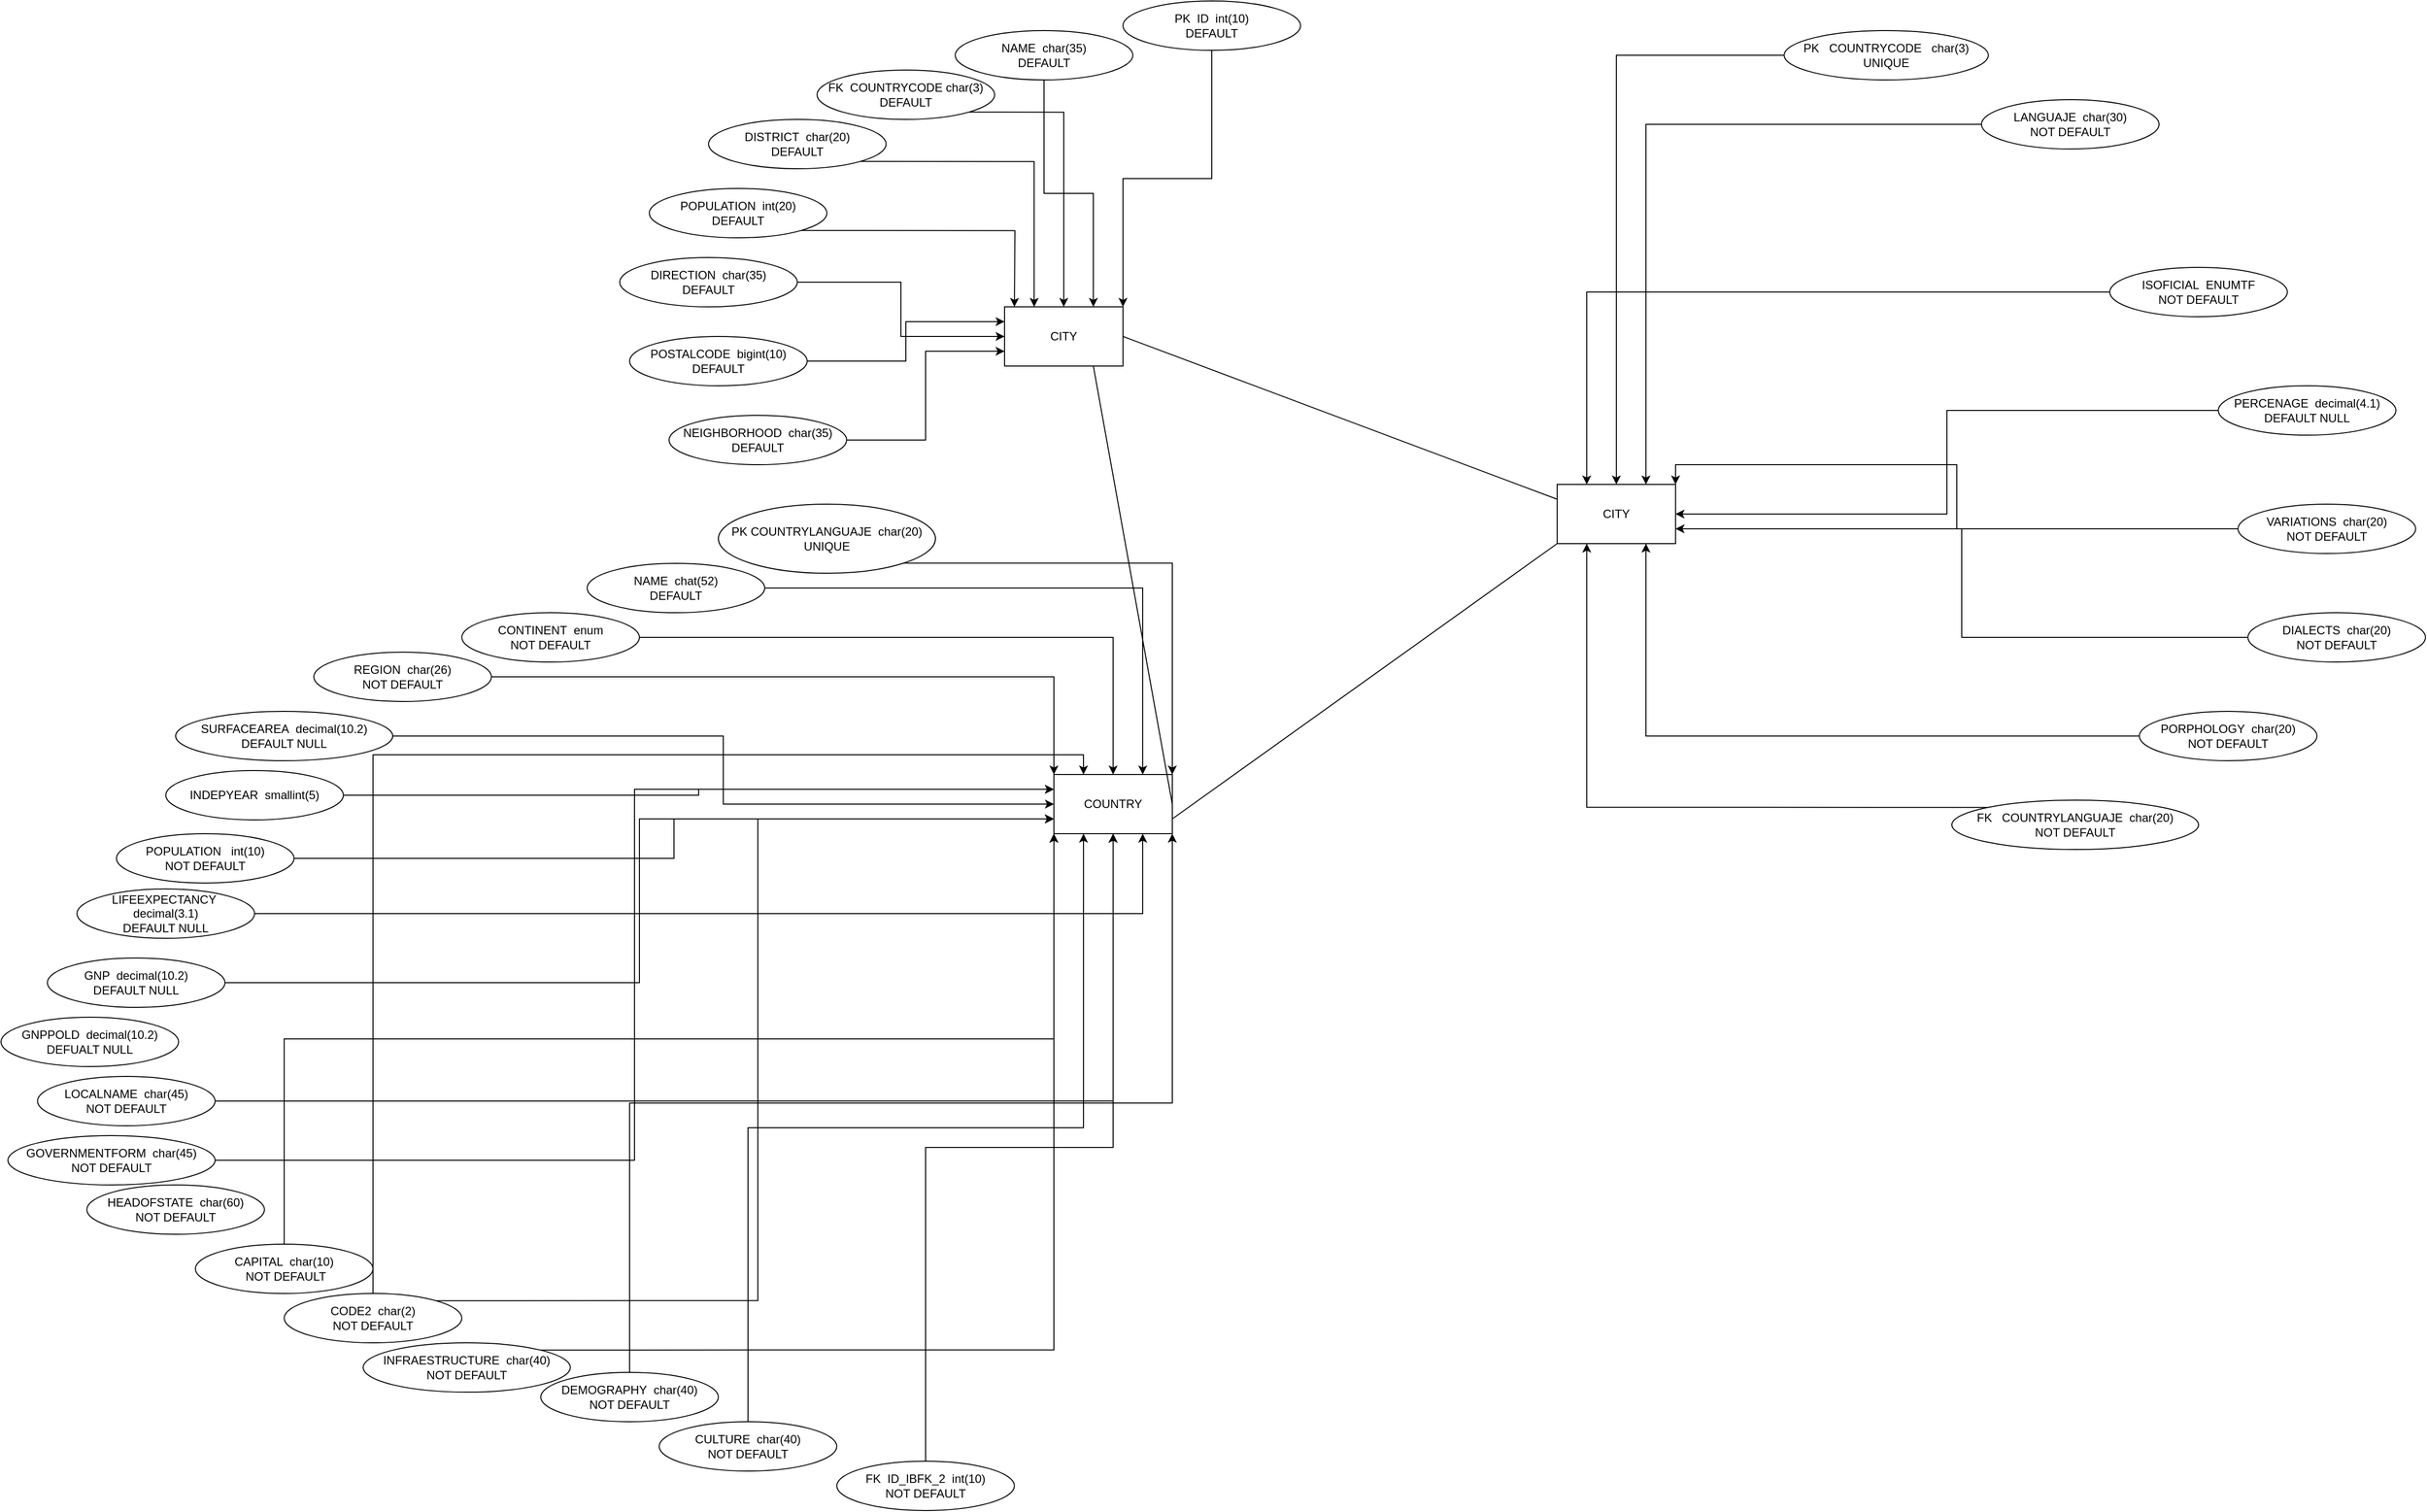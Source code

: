<mxfile version="22.1.4" type="github">
  <diagram id="C5RBs43oDa-KdzZeNtuy" name="Page-1">
    <mxGraphModel dx="4831" dy="2789" grid="1" gridSize="10" guides="1" tooltips="1" connect="1" arrows="1" fold="1" page="1" pageScale="1" pageWidth="827" pageHeight="1169" math="0" shadow="0">
      <root>
        <mxCell id="WIyWlLk6GJQsqaUBKTNV-0" />
        <mxCell id="WIyWlLk6GJQsqaUBKTNV-1" parent="WIyWlLk6GJQsqaUBKTNV-0" />
        <mxCell id="GrG6Vne9SYb2Ip2GokzP-0" value="CITY" style="rounded=0;whiteSpace=wrap;html=1;" vertex="1" parent="WIyWlLk6GJQsqaUBKTNV-1">
          <mxGeometry x="10" y="50" width="120" height="60" as="geometry" />
        </mxCell>
        <mxCell id="GrG6Vne9SYb2Ip2GokzP-21" style="edgeStyle=orthogonalEdgeStyle;rounded=0;orthogonalLoop=1;jettySize=auto;html=1;exitX=1;exitY=0.5;exitDx=0;exitDy=0;entryX=0;entryY=0.75;entryDx=0;entryDy=0;" edge="1" parent="WIyWlLk6GJQsqaUBKTNV-1" source="GrG6Vne9SYb2Ip2GokzP-1" target="GrG6Vne9SYb2Ip2GokzP-0">
          <mxGeometry relative="1" as="geometry" />
        </mxCell>
        <mxCell id="GrG6Vne9SYb2Ip2GokzP-1" value="NEIGHBORHOOD&amp;nbsp; char(35)&lt;br&gt;DEFAULT" style="ellipse;whiteSpace=wrap;html=1;" vertex="1" parent="WIyWlLk6GJQsqaUBKTNV-1">
          <mxGeometry x="-330" y="160" width="180" height="50" as="geometry" />
        </mxCell>
        <mxCell id="GrG6Vne9SYb2Ip2GokzP-20" style="edgeStyle=orthogonalEdgeStyle;rounded=0;orthogonalLoop=1;jettySize=auto;html=1;exitX=1;exitY=0.5;exitDx=0;exitDy=0;entryX=0;entryY=0.25;entryDx=0;entryDy=0;" edge="1" parent="WIyWlLk6GJQsqaUBKTNV-1" source="GrG6Vne9SYb2Ip2GokzP-2" target="GrG6Vne9SYb2Ip2GokzP-0">
          <mxGeometry relative="1" as="geometry" />
        </mxCell>
        <mxCell id="GrG6Vne9SYb2Ip2GokzP-2" value="POSTALCODE&amp;nbsp; bigint(10)&lt;br&gt;DEFAULT" style="ellipse;whiteSpace=wrap;html=1;" vertex="1" parent="WIyWlLk6GJQsqaUBKTNV-1">
          <mxGeometry x="-370" y="80" width="180" height="50" as="geometry" />
        </mxCell>
        <mxCell id="GrG6Vne9SYb2Ip2GokzP-19" style="edgeStyle=orthogonalEdgeStyle;rounded=0;orthogonalLoop=1;jettySize=auto;html=1;exitX=1;exitY=0.5;exitDx=0;exitDy=0;entryX=0;entryY=0.5;entryDx=0;entryDy=0;" edge="1" parent="WIyWlLk6GJQsqaUBKTNV-1" source="GrG6Vne9SYb2Ip2GokzP-3" target="GrG6Vne9SYb2Ip2GokzP-0">
          <mxGeometry relative="1" as="geometry" />
        </mxCell>
        <mxCell id="GrG6Vne9SYb2Ip2GokzP-3" value="DIRECTION&amp;nbsp; char(35)&lt;br&gt;DEFAULT" style="ellipse;whiteSpace=wrap;html=1;" vertex="1" parent="WIyWlLk6GJQsqaUBKTNV-1">
          <mxGeometry x="-380" width="180" height="50" as="geometry" />
        </mxCell>
        <mxCell id="GrG6Vne9SYb2Ip2GokzP-18" style="edgeStyle=orthogonalEdgeStyle;rounded=0;orthogonalLoop=1;jettySize=auto;html=1;exitX=1;exitY=1;exitDx=0;exitDy=0;" edge="1" parent="WIyWlLk6GJQsqaUBKTNV-1" source="GrG6Vne9SYb2Ip2GokzP-4">
          <mxGeometry relative="1" as="geometry">
            <mxPoint x="20" y="50" as="targetPoint" />
          </mxGeometry>
        </mxCell>
        <mxCell id="GrG6Vne9SYb2Ip2GokzP-4" value="POPULATION&amp;nbsp; int(20)&lt;br&gt;DEFAULT" style="ellipse;whiteSpace=wrap;html=1;" vertex="1" parent="WIyWlLk6GJQsqaUBKTNV-1">
          <mxGeometry x="-350" y="-70" width="180" height="50" as="geometry" />
        </mxCell>
        <mxCell id="GrG6Vne9SYb2Ip2GokzP-17" style="edgeStyle=orthogonalEdgeStyle;rounded=0;orthogonalLoop=1;jettySize=auto;html=1;exitX=1;exitY=1;exitDx=0;exitDy=0;entryX=0.25;entryY=0;entryDx=0;entryDy=0;" edge="1" parent="WIyWlLk6GJQsqaUBKTNV-1" source="GrG6Vne9SYb2Ip2GokzP-5" target="GrG6Vne9SYb2Ip2GokzP-0">
          <mxGeometry relative="1" as="geometry" />
        </mxCell>
        <mxCell id="GrG6Vne9SYb2Ip2GokzP-5" value="DISTRICT&amp;nbsp; char(20)&lt;br&gt;DEFAULT" style="ellipse;whiteSpace=wrap;html=1;" vertex="1" parent="WIyWlLk6GJQsqaUBKTNV-1">
          <mxGeometry x="-290" y="-140" width="180" height="50" as="geometry" />
        </mxCell>
        <mxCell id="GrG6Vne9SYb2Ip2GokzP-15" style="edgeStyle=orthogonalEdgeStyle;rounded=0;orthogonalLoop=1;jettySize=auto;html=1;exitX=1;exitY=1;exitDx=0;exitDy=0;entryX=0.5;entryY=0;entryDx=0;entryDy=0;" edge="1" parent="WIyWlLk6GJQsqaUBKTNV-1" source="GrG6Vne9SYb2Ip2GokzP-6" target="GrG6Vne9SYb2Ip2GokzP-0">
          <mxGeometry relative="1" as="geometry" />
        </mxCell>
        <mxCell id="GrG6Vne9SYb2Ip2GokzP-6" value="FK&amp;nbsp; COUNTRYCODE char(3)&lt;br&gt;DEFAULT" style="ellipse;whiteSpace=wrap;html=1;" vertex="1" parent="WIyWlLk6GJQsqaUBKTNV-1">
          <mxGeometry x="-180" y="-190" width="180" height="50" as="geometry" />
        </mxCell>
        <mxCell id="GrG6Vne9SYb2Ip2GokzP-14" style="edgeStyle=orthogonalEdgeStyle;rounded=0;orthogonalLoop=1;jettySize=auto;html=1;exitX=0.5;exitY=1;exitDx=0;exitDy=0;entryX=0.75;entryY=0;entryDx=0;entryDy=0;" edge="1" parent="WIyWlLk6GJQsqaUBKTNV-1" source="GrG6Vne9SYb2Ip2GokzP-7" target="GrG6Vne9SYb2Ip2GokzP-0">
          <mxGeometry relative="1" as="geometry" />
        </mxCell>
        <mxCell id="GrG6Vne9SYb2Ip2GokzP-7" value="NAME&amp;nbsp; char(35)&lt;br&gt;DEFAULT" style="ellipse;whiteSpace=wrap;html=1;" vertex="1" parent="WIyWlLk6GJQsqaUBKTNV-1">
          <mxGeometry x="-40" y="-230" width="180" height="50" as="geometry" />
        </mxCell>
        <mxCell id="GrG6Vne9SYb2Ip2GokzP-13" style="edgeStyle=orthogonalEdgeStyle;rounded=0;orthogonalLoop=1;jettySize=auto;html=1;exitX=0.5;exitY=1;exitDx=0;exitDy=0;entryX=1;entryY=0;entryDx=0;entryDy=0;" edge="1" parent="WIyWlLk6GJQsqaUBKTNV-1" source="GrG6Vne9SYb2Ip2GokzP-8" target="GrG6Vne9SYb2Ip2GokzP-0">
          <mxGeometry relative="1" as="geometry" />
        </mxCell>
        <mxCell id="GrG6Vne9SYb2Ip2GokzP-8" value="PK&amp;nbsp; ID&amp;nbsp; int(10)&lt;br&gt;DEFAULT" style="ellipse;whiteSpace=wrap;html=1;" vertex="1" parent="WIyWlLk6GJQsqaUBKTNV-1">
          <mxGeometry x="130" y="-260" width="180" height="50" as="geometry" />
        </mxCell>
        <mxCell id="GrG6Vne9SYb2Ip2GokzP-53" style="edgeStyle=orthogonalEdgeStyle;rounded=0;orthogonalLoop=1;jettySize=auto;html=1;exitX=1;exitY=0.5;exitDx=0;exitDy=0;entryX=0;entryY=0.5;entryDx=0;entryDy=0;" edge="1" parent="WIyWlLk6GJQsqaUBKTNV-1" source="GrG6Vne9SYb2Ip2GokzP-9" target="GrG6Vne9SYb2Ip2GokzP-22">
          <mxGeometry relative="1" as="geometry" />
        </mxCell>
        <mxCell id="GrG6Vne9SYb2Ip2GokzP-9" value="SURFACEAREA&amp;nbsp; decimal(10.2)&lt;br&gt;DEFAULT NULL" style="ellipse;whiteSpace=wrap;html=1;" vertex="1" parent="WIyWlLk6GJQsqaUBKTNV-1">
          <mxGeometry x="-830" y="460" width="220" height="50" as="geometry" />
        </mxCell>
        <mxCell id="GrG6Vne9SYb2Ip2GokzP-22" value="COUNTRY" style="rounded=0;whiteSpace=wrap;html=1;" vertex="1" parent="WIyWlLk6GJQsqaUBKTNV-1">
          <mxGeometry x="60" y="524" width="120" height="60" as="geometry" />
        </mxCell>
        <mxCell id="GrG6Vne9SYb2Ip2GokzP-52" style="edgeStyle=orthogonalEdgeStyle;rounded=0;orthogonalLoop=1;jettySize=auto;html=1;exitX=1;exitY=0.5;exitDx=0;exitDy=0;entryX=0;entryY=0;entryDx=0;entryDy=0;" edge="1" parent="WIyWlLk6GJQsqaUBKTNV-1" source="GrG6Vne9SYb2Ip2GokzP-24" target="GrG6Vne9SYb2Ip2GokzP-22">
          <mxGeometry relative="1" as="geometry" />
        </mxCell>
        <mxCell id="GrG6Vne9SYb2Ip2GokzP-24" value="REGION&amp;nbsp; char(26)&lt;br&gt;NOT DEFAULT" style="ellipse;whiteSpace=wrap;html=1;" vertex="1" parent="WIyWlLk6GJQsqaUBKTNV-1">
          <mxGeometry x="-690" y="400" width="180" height="50" as="geometry" />
        </mxCell>
        <mxCell id="GrG6Vne9SYb2Ip2GokzP-51" style="edgeStyle=orthogonalEdgeStyle;rounded=0;orthogonalLoop=1;jettySize=auto;html=1;exitX=1;exitY=0.5;exitDx=0;exitDy=0;entryX=0.5;entryY=0;entryDx=0;entryDy=0;" edge="1" parent="WIyWlLk6GJQsqaUBKTNV-1" source="GrG6Vne9SYb2Ip2GokzP-26" target="GrG6Vne9SYb2Ip2GokzP-22">
          <mxGeometry relative="1" as="geometry" />
        </mxCell>
        <mxCell id="GrG6Vne9SYb2Ip2GokzP-26" value="CONTINENT&amp;nbsp; enum&lt;br&gt;NOT DEFAULT" style="ellipse;whiteSpace=wrap;html=1;" vertex="1" parent="WIyWlLk6GJQsqaUBKTNV-1">
          <mxGeometry x="-540" y="360" width="180" height="50" as="geometry" />
        </mxCell>
        <mxCell id="GrG6Vne9SYb2Ip2GokzP-50" style="edgeStyle=orthogonalEdgeStyle;rounded=0;orthogonalLoop=1;jettySize=auto;html=1;exitX=1;exitY=0.5;exitDx=0;exitDy=0;entryX=0.75;entryY=0;entryDx=0;entryDy=0;" edge="1" parent="WIyWlLk6GJQsqaUBKTNV-1" source="GrG6Vne9SYb2Ip2GokzP-27" target="GrG6Vne9SYb2Ip2GokzP-22">
          <mxGeometry relative="1" as="geometry" />
        </mxCell>
        <mxCell id="GrG6Vne9SYb2Ip2GokzP-27" value="NAME&amp;nbsp; chat(52)&lt;br&gt;DEFAULT" style="ellipse;whiteSpace=wrap;html=1;" vertex="1" parent="WIyWlLk6GJQsqaUBKTNV-1">
          <mxGeometry x="-413" y="310" width="180" height="50" as="geometry" />
        </mxCell>
        <mxCell id="GrG6Vne9SYb2Ip2GokzP-49" style="edgeStyle=orthogonalEdgeStyle;rounded=0;orthogonalLoop=1;jettySize=auto;html=1;exitX=1;exitY=1;exitDx=0;exitDy=0;entryX=1;entryY=0;entryDx=0;entryDy=0;" edge="1" parent="WIyWlLk6GJQsqaUBKTNV-1" source="GrG6Vne9SYb2Ip2GokzP-28" target="GrG6Vne9SYb2Ip2GokzP-22">
          <mxGeometry relative="1" as="geometry" />
        </mxCell>
        <mxCell id="GrG6Vne9SYb2Ip2GokzP-28" value="PK COUNTRYLANGUAJE&amp;nbsp; char(20)&lt;br&gt;UNIQUE" style="ellipse;whiteSpace=wrap;html=1;" vertex="1" parent="WIyWlLk6GJQsqaUBKTNV-1">
          <mxGeometry x="-280" y="250" width="220" height="70" as="geometry" />
        </mxCell>
        <mxCell id="GrG6Vne9SYb2Ip2GokzP-54" style="edgeStyle=orthogonalEdgeStyle;rounded=0;orthogonalLoop=1;jettySize=auto;html=1;exitX=1;exitY=0.5;exitDx=0;exitDy=0;entryX=0;entryY=0.25;entryDx=0;entryDy=0;" edge="1" parent="WIyWlLk6GJQsqaUBKTNV-1" source="GrG6Vne9SYb2Ip2GokzP-29" target="GrG6Vne9SYb2Ip2GokzP-22">
          <mxGeometry relative="1" as="geometry" />
        </mxCell>
        <mxCell id="GrG6Vne9SYb2Ip2GokzP-29" value="INDEPYEAR&amp;nbsp; smallint(5)" style="ellipse;whiteSpace=wrap;html=1;" vertex="1" parent="WIyWlLk6GJQsqaUBKTNV-1">
          <mxGeometry x="-840" y="520" width="180" height="50" as="geometry" />
        </mxCell>
        <mxCell id="GrG6Vne9SYb2Ip2GokzP-55" style="edgeStyle=orthogonalEdgeStyle;rounded=0;orthogonalLoop=1;jettySize=auto;html=1;exitX=1;exitY=0.5;exitDx=0;exitDy=0;entryX=0;entryY=0.75;entryDx=0;entryDy=0;" edge="1" parent="WIyWlLk6GJQsqaUBKTNV-1" source="GrG6Vne9SYb2Ip2GokzP-30" target="GrG6Vne9SYb2Ip2GokzP-22">
          <mxGeometry relative="1" as="geometry" />
        </mxCell>
        <mxCell id="GrG6Vne9SYb2Ip2GokzP-30" value="POPULATION&amp;nbsp; &amp;nbsp;int(10)&lt;br&gt;NOT DEFAULT" style="ellipse;whiteSpace=wrap;html=1;" vertex="1" parent="WIyWlLk6GJQsqaUBKTNV-1">
          <mxGeometry x="-890" y="584" width="180" height="50" as="geometry" />
        </mxCell>
        <mxCell id="GrG6Vne9SYb2Ip2GokzP-56" style="edgeStyle=orthogonalEdgeStyle;rounded=0;orthogonalLoop=1;jettySize=auto;html=1;exitX=1;exitY=0.5;exitDx=0;exitDy=0;entryX=0.75;entryY=1;entryDx=0;entryDy=0;" edge="1" parent="WIyWlLk6GJQsqaUBKTNV-1" source="GrG6Vne9SYb2Ip2GokzP-31" target="GrG6Vne9SYb2Ip2GokzP-22">
          <mxGeometry relative="1" as="geometry" />
        </mxCell>
        <mxCell id="GrG6Vne9SYb2Ip2GokzP-31" value="LIFEEXPECTANCY&amp;nbsp; decimal(3.1)&lt;br&gt;DEFAULT NULL" style="ellipse;whiteSpace=wrap;html=1;" vertex="1" parent="WIyWlLk6GJQsqaUBKTNV-1">
          <mxGeometry x="-930" y="640" width="180" height="50" as="geometry" />
        </mxCell>
        <mxCell id="GrG6Vne9SYb2Ip2GokzP-62" style="edgeStyle=orthogonalEdgeStyle;rounded=0;orthogonalLoop=1;jettySize=auto;html=1;exitX=1;exitY=0.5;exitDx=0;exitDy=0;entryX=0;entryY=0.75;entryDx=0;entryDy=0;" edge="1" parent="WIyWlLk6GJQsqaUBKTNV-1" source="GrG6Vne9SYb2Ip2GokzP-32" target="GrG6Vne9SYb2Ip2GokzP-22">
          <mxGeometry relative="1" as="geometry" />
        </mxCell>
        <mxCell id="GrG6Vne9SYb2Ip2GokzP-32" value="GNP&amp;nbsp; decimal(10.2)&lt;br&gt;DEFAULT NULL" style="ellipse;whiteSpace=wrap;html=1;" vertex="1" parent="WIyWlLk6GJQsqaUBKTNV-1">
          <mxGeometry x="-960" y="710" width="180" height="50" as="geometry" />
        </mxCell>
        <mxCell id="GrG6Vne9SYb2Ip2GokzP-33" value="GNPPOLD&amp;nbsp; decimal(10.2)&lt;br&gt;DEFUALT NULL" style="ellipse;whiteSpace=wrap;html=1;" vertex="1" parent="WIyWlLk6GJQsqaUBKTNV-1">
          <mxGeometry x="-1007" y="770" width="180" height="50" as="geometry" />
        </mxCell>
        <mxCell id="GrG6Vne9SYb2Ip2GokzP-63" style="edgeStyle=orthogonalEdgeStyle;rounded=0;orthogonalLoop=1;jettySize=auto;html=1;exitX=1;exitY=0.5;exitDx=0;exitDy=0;entryX=0.5;entryY=1;entryDx=0;entryDy=0;" edge="1" parent="WIyWlLk6GJQsqaUBKTNV-1" source="GrG6Vne9SYb2Ip2GokzP-34" target="GrG6Vne9SYb2Ip2GokzP-22">
          <mxGeometry relative="1" as="geometry" />
        </mxCell>
        <mxCell id="GrG6Vne9SYb2Ip2GokzP-34" value="LOCALNAME&amp;nbsp; char(45)&lt;br&gt;NOT DEFAULT" style="ellipse;whiteSpace=wrap;html=1;" vertex="1" parent="WIyWlLk6GJQsqaUBKTNV-1">
          <mxGeometry x="-970" y="830" width="180" height="50" as="geometry" />
        </mxCell>
        <mxCell id="GrG6Vne9SYb2Ip2GokzP-64" style="edgeStyle=orthogonalEdgeStyle;rounded=0;orthogonalLoop=1;jettySize=auto;html=1;exitX=1;exitY=0.5;exitDx=0;exitDy=0;entryX=0;entryY=0.25;entryDx=0;entryDy=0;" edge="1" parent="WIyWlLk6GJQsqaUBKTNV-1" source="GrG6Vne9SYb2Ip2GokzP-35" target="GrG6Vne9SYb2Ip2GokzP-22">
          <mxGeometry relative="1" as="geometry" />
        </mxCell>
        <mxCell id="GrG6Vne9SYb2Ip2GokzP-35" value="GOVERNMENTFORM&amp;nbsp; char(45)&lt;br&gt;NOT DEFAULT" style="ellipse;whiteSpace=wrap;html=1;" vertex="1" parent="WIyWlLk6GJQsqaUBKTNV-1">
          <mxGeometry x="-1000" y="890" width="210" height="50" as="geometry" />
        </mxCell>
        <mxCell id="GrG6Vne9SYb2Ip2GokzP-36" value="HEADOFSTATE&amp;nbsp; char(60)&lt;br&gt;NOT DEFAULT" style="ellipse;whiteSpace=wrap;html=1;" vertex="1" parent="WIyWlLk6GJQsqaUBKTNV-1">
          <mxGeometry x="-920" y="940" width="180" height="50" as="geometry" />
        </mxCell>
        <mxCell id="GrG6Vne9SYb2Ip2GokzP-67" style="edgeStyle=orthogonalEdgeStyle;rounded=0;orthogonalLoop=1;jettySize=auto;html=1;exitX=0.5;exitY=0;exitDx=0;exitDy=0;entryX=0;entryY=1;entryDx=0;entryDy=0;" edge="1" parent="WIyWlLk6GJQsqaUBKTNV-1" source="GrG6Vne9SYb2Ip2GokzP-37" target="GrG6Vne9SYb2Ip2GokzP-22">
          <mxGeometry relative="1" as="geometry" />
        </mxCell>
        <mxCell id="GrG6Vne9SYb2Ip2GokzP-37" value="CAPITAL&amp;nbsp; char(10)&lt;br&gt;&amp;nbsp;NOT DEFAULT" style="ellipse;whiteSpace=wrap;html=1;" vertex="1" parent="WIyWlLk6GJQsqaUBKTNV-1">
          <mxGeometry x="-810" y="1000" width="180" height="50" as="geometry" />
        </mxCell>
        <mxCell id="GrG6Vne9SYb2Ip2GokzP-61" style="edgeStyle=orthogonalEdgeStyle;rounded=0;orthogonalLoop=1;jettySize=auto;html=1;exitX=0.5;exitY=0;exitDx=0;exitDy=0;entryX=0.25;entryY=0;entryDx=0;entryDy=0;" edge="1" parent="WIyWlLk6GJQsqaUBKTNV-1" source="GrG6Vne9SYb2Ip2GokzP-38" target="GrG6Vne9SYb2Ip2GokzP-22">
          <mxGeometry relative="1" as="geometry" />
        </mxCell>
        <mxCell id="GrG6Vne9SYb2Ip2GokzP-65" style="edgeStyle=orthogonalEdgeStyle;rounded=0;orthogonalLoop=1;jettySize=auto;html=1;exitX=1;exitY=0;exitDx=0;exitDy=0;entryX=0;entryY=0.75;entryDx=0;entryDy=0;" edge="1" parent="WIyWlLk6GJQsqaUBKTNV-1" source="GrG6Vne9SYb2Ip2GokzP-38" target="GrG6Vne9SYb2Ip2GokzP-22">
          <mxGeometry relative="1" as="geometry" />
        </mxCell>
        <mxCell id="GrG6Vne9SYb2Ip2GokzP-38" value="CODE2&amp;nbsp; char(2)&lt;br&gt;NOT DEFAULT" style="ellipse;whiteSpace=wrap;html=1;" vertex="1" parent="WIyWlLk6GJQsqaUBKTNV-1">
          <mxGeometry x="-720" y="1050" width="180" height="50" as="geometry" />
        </mxCell>
        <mxCell id="GrG6Vne9SYb2Ip2GokzP-60" style="edgeStyle=orthogonalEdgeStyle;rounded=0;orthogonalLoop=1;jettySize=auto;html=1;exitX=1;exitY=0;exitDx=0;exitDy=0;entryX=0;entryY=1;entryDx=0;entryDy=0;" edge="1" parent="WIyWlLk6GJQsqaUBKTNV-1" source="GrG6Vne9SYb2Ip2GokzP-39" target="GrG6Vne9SYb2Ip2GokzP-22">
          <mxGeometry relative="1" as="geometry" />
        </mxCell>
        <mxCell id="GrG6Vne9SYb2Ip2GokzP-39" value="INFRAESTRUCTURE&amp;nbsp; char(40)&lt;br&gt;NOT DEFAULT" style="ellipse;whiteSpace=wrap;html=1;" vertex="1" parent="WIyWlLk6GJQsqaUBKTNV-1">
          <mxGeometry x="-640" y="1100" width="210" height="50" as="geometry" />
        </mxCell>
        <mxCell id="GrG6Vne9SYb2Ip2GokzP-59" style="edgeStyle=orthogonalEdgeStyle;rounded=0;orthogonalLoop=1;jettySize=auto;html=1;exitX=0.5;exitY=0;exitDx=0;exitDy=0;entryX=1;entryY=1;entryDx=0;entryDy=0;" edge="1" parent="WIyWlLk6GJQsqaUBKTNV-1" source="GrG6Vne9SYb2Ip2GokzP-40" target="GrG6Vne9SYb2Ip2GokzP-22">
          <mxGeometry relative="1" as="geometry" />
        </mxCell>
        <mxCell id="GrG6Vne9SYb2Ip2GokzP-40" value="DEMOGRAPHY&amp;nbsp; char(40)&lt;br&gt;NOT DEFAULT" style="ellipse;whiteSpace=wrap;html=1;" vertex="1" parent="WIyWlLk6GJQsqaUBKTNV-1">
          <mxGeometry x="-460" y="1130" width="180" height="50" as="geometry" />
        </mxCell>
        <mxCell id="GrG6Vne9SYb2Ip2GokzP-58" style="edgeStyle=orthogonalEdgeStyle;rounded=0;orthogonalLoop=1;jettySize=auto;html=1;exitX=0.5;exitY=0;exitDx=0;exitDy=0;entryX=0.25;entryY=1;entryDx=0;entryDy=0;" edge="1" parent="WIyWlLk6GJQsqaUBKTNV-1" source="GrG6Vne9SYb2Ip2GokzP-41" target="GrG6Vne9SYb2Ip2GokzP-22">
          <mxGeometry relative="1" as="geometry" />
        </mxCell>
        <mxCell id="GrG6Vne9SYb2Ip2GokzP-41" value="CULTURE&amp;nbsp; char(40)&lt;br&gt;NOT DEFAULT" style="ellipse;whiteSpace=wrap;html=1;" vertex="1" parent="WIyWlLk6GJQsqaUBKTNV-1">
          <mxGeometry x="-340" y="1180" width="180" height="50" as="geometry" />
        </mxCell>
        <mxCell id="GrG6Vne9SYb2Ip2GokzP-57" style="edgeStyle=orthogonalEdgeStyle;rounded=0;orthogonalLoop=1;jettySize=auto;html=1;exitX=0.5;exitY=0;exitDx=0;exitDy=0;entryX=0.5;entryY=1;entryDx=0;entryDy=0;" edge="1" parent="WIyWlLk6GJQsqaUBKTNV-1" source="GrG6Vne9SYb2Ip2GokzP-42" target="GrG6Vne9SYb2Ip2GokzP-22">
          <mxGeometry relative="1" as="geometry" />
        </mxCell>
        <mxCell id="GrG6Vne9SYb2Ip2GokzP-42" value="FK&amp;nbsp; ID_IBFK_2&amp;nbsp; int(10)&lt;br&gt;NOT DEFAULT" style="ellipse;whiteSpace=wrap;html=1;" vertex="1" parent="WIyWlLk6GJQsqaUBKTNV-1">
          <mxGeometry x="-160" y="1220" width="180" height="50" as="geometry" />
        </mxCell>
        <mxCell id="GrG6Vne9SYb2Ip2GokzP-47" style="edgeStyle=orthogonalEdgeStyle;rounded=0;orthogonalLoop=1;jettySize=auto;html=1;exitX=0.5;exitY=1;exitDx=0;exitDy=0;" edge="1" parent="WIyWlLk6GJQsqaUBKTNV-1" source="GrG6Vne9SYb2Ip2GokzP-27" target="GrG6Vne9SYb2Ip2GokzP-27">
          <mxGeometry relative="1" as="geometry" />
        </mxCell>
        <mxCell id="GrG6Vne9SYb2Ip2GokzP-68" value="CITY" style="rounded=0;whiteSpace=wrap;html=1;" vertex="1" parent="WIyWlLk6GJQsqaUBKTNV-1">
          <mxGeometry x="570" y="230" width="120" height="60" as="geometry" />
        </mxCell>
        <mxCell id="GrG6Vne9SYb2Ip2GokzP-80" style="edgeStyle=orthogonalEdgeStyle;rounded=0;orthogonalLoop=1;jettySize=auto;html=1;exitX=0;exitY=0.5;exitDx=0;exitDy=0;entryX=0.5;entryY=0;entryDx=0;entryDy=0;" edge="1" parent="WIyWlLk6GJQsqaUBKTNV-1" source="GrG6Vne9SYb2Ip2GokzP-69" target="GrG6Vne9SYb2Ip2GokzP-68">
          <mxGeometry relative="1" as="geometry" />
        </mxCell>
        <mxCell id="GrG6Vne9SYb2Ip2GokzP-69" value="PK&amp;nbsp; &amp;nbsp;COUNTRYCODE&amp;nbsp; &amp;nbsp;char(3)&lt;br&gt;UNIQUE" style="ellipse;whiteSpace=wrap;html=1;" vertex="1" parent="WIyWlLk6GJQsqaUBKTNV-1">
          <mxGeometry x="800" y="-230" width="207" height="50" as="geometry" />
        </mxCell>
        <mxCell id="GrG6Vne9SYb2Ip2GokzP-85" style="edgeStyle=orthogonalEdgeStyle;rounded=0;orthogonalLoop=1;jettySize=auto;html=1;exitX=0;exitY=0.5;exitDx=0;exitDy=0;entryX=1;entryY=0.75;entryDx=0;entryDy=0;" edge="1" parent="WIyWlLk6GJQsqaUBKTNV-1" source="GrG6Vne9SYb2Ip2GokzP-70" target="GrG6Vne9SYb2Ip2GokzP-68">
          <mxGeometry relative="1" as="geometry" />
        </mxCell>
        <mxCell id="GrG6Vne9SYb2Ip2GokzP-70" value="DIALECTS&amp;nbsp; char(20)&lt;br&gt;NOT DEFAULT" style="ellipse;whiteSpace=wrap;html=1;" vertex="1" parent="WIyWlLk6GJQsqaUBKTNV-1">
          <mxGeometry x="1270" y="360" width="180" height="50" as="geometry" />
        </mxCell>
        <mxCell id="GrG6Vne9SYb2Ip2GokzP-84" style="edgeStyle=orthogonalEdgeStyle;rounded=0;orthogonalLoop=1;jettySize=auto;html=1;exitX=0;exitY=0.5;exitDx=0;exitDy=0;entryX=1;entryY=0;entryDx=0;entryDy=0;" edge="1" parent="WIyWlLk6GJQsqaUBKTNV-1" source="GrG6Vne9SYb2Ip2GokzP-71" target="GrG6Vne9SYb2Ip2GokzP-68">
          <mxGeometry relative="1" as="geometry" />
        </mxCell>
        <mxCell id="GrG6Vne9SYb2Ip2GokzP-71" value="VARIATIONS&amp;nbsp; char(20)&lt;br&gt;NOT DEFAULT" style="ellipse;whiteSpace=wrap;html=1;" vertex="1" parent="WIyWlLk6GJQsqaUBKTNV-1">
          <mxGeometry x="1260" y="250" width="180" height="50" as="geometry" />
        </mxCell>
        <mxCell id="GrG6Vne9SYb2Ip2GokzP-83" style="edgeStyle=orthogonalEdgeStyle;rounded=0;orthogonalLoop=1;jettySize=auto;html=1;exitX=0;exitY=0.5;exitDx=0;exitDy=0;entryX=1;entryY=0.5;entryDx=0;entryDy=0;" edge="1" parent="WIyWlLk6GJQsqaUBKTNV-1" source="GrG6Vne9SYb2Ip2GokzP-72" target="GrG6Vne9SYb2Ip2GokzP-68">
          <mxGeometry relative="1" as="geometry" />
        </mxCell>
        <mxCell id="GrG6Vne9SYb2Ip2GokzP-72" value="PERCENAGE&amp;nbsp; decimal(4.1)&lt;br&gt;DEFAULT NULL" style="ellipse;whiteSpace=wrap;html=1;" vertex="1" parent="WIyWlLk6GJQsqaUBKTNV-1">
          <mxGeometry x="1240" y="130" width="180" height="50" as="geometry" />
        </mxCell>
        <mxCell id="GrG6Vne9SYb2Ip2GokzP-81" style="edgeStyle=orthogonalEdgeStyle;rounded=0;orthogonalLoop=1;jettySize=auto;html=1;exitX=0;exitY=0.5;exitDx=0;exitDy=0;entryX=0.75;entryY=0;entryDx=0;entryDy=0;" edge="1" parent="WIyWlLk6GJQsqaUBKTNV-1" source="GrG6Vne9SYb2Ip2GokzP-73" target="GrG6Vne9SYb2Ip2GokzP-68">
          <mxGeometry relative="1" as="geometry" />
        </mxCell>
        <mxCell id="GrG6Vne9SYb2Ip2GokzP-73" value="LANGUAJE&amp;nbsp; char(30)&lt;br&gt;NOT DEFAULT" style="ellipse;whiteSpace=wrap;html=1;" vertex="1" parent="WIyWlLk6GJQsqaUBKTNV-1">
          <mxGeometry x="1000" y="-160" width="180" height="50" as="geometry" />
        </mxCell>
        <mxCell id="GrG6Vne9SYb2Ip2GokzP-82" style="edgeStyle=orthogonalEdgeStyle;rounded=0;orthogonalLoop=1;jettySize=auto;html=1;exitX=0;exitY=0.5;exitDx=0;exitDy=0;entryX=0.25;entryY=0;entryDx=0;entryDy=0;" edge="1" parent="WIyWlLk6GJQsqaUBKTNV-1" source="GrG6Vne9SYb2Ip2GokzP-74" target="GrG6Vne9SYb2Ip2GokzP-68">
          <mxGeometry relative="1" as="geometry" />
        </mxCell>
        <mxCell id="GrG6Vne9SYb2Ip2GokzP-74" value="ISOFICIAL&amp;nbsp; ENUMTF&lt;br&gt;NOT DEFAULT" style="ellipse;whiteSpace=wrap;html=1;" vertex="1" parent="WIyWlLk6GJQsqaUBKTNV-1">
          <mxGeometry x="1130" y="10" width="180" height="50" as="geometry" />
        </mxCell>
        <mxCell id="GrG6Vne9SYb2Ip2GokzP-86" style="edgeStyle=orthogonalEdgeStyle;rounded=0;orthogonalLoop=1;jettySize=auto;html=1;exitX=0;exitY=0.5;exitDx=0;exitDy=0;entryX=0.75;entryY=1;entryDx=0;entryDy=0;" edge="1" parent="WIyWlLk6GJQsqaUBKTNV-1" source="GrG6Vne9SYb2Ip2GokzP-75" target="GrG6Vne9SYb2Ip2GokzP-68">
          <mxGeometry relative="1" as="geometry" />
        </mxCell>
        <mxCell id="GrG6Vne9SYb2Ip2GokzP-75" value="PORPHOLOGY&amp;nbsp; char(20)&lt;br&gt;NOT DEFAULT" style="ellipse;whiteSpace=wrap;html=1;" vertex="1" parent="WIyWlLk6GJQsqaUBKTNV-1">
          <mxGeometry x="1160" y="460" width="180" height="50" as="geometry" />
        </mxCell>
        <mxCell id="GrG6Vne9SYb2Ip2GokzP-87" style="edgeStyle=orthogonalEdgeStyle;rounded=0;orthogonalLoop=1;jettySize=auto;html=1;exitX=0;exitY=0;exitDx=0;exitDy=0;entryX=0.25;entryY=1;entryDx=0;entryDy=0;" edge="1" parent="WIyWlLk6GJQsqaUBKTNV-1" source="GrG6Vne9SYb2Ip2GokzP-76" target="GrG6Vne9SYb2Ip2GokzP-68">
          <mxGeometry relative="1" as="geometry" />
        </mxCell>
        <mxCell id="GrG6Vne9SYb2Ip2GokzP-76" value="FK&amp;nbsp; &amp;nbsp;COUNTRYLANGUAJE&amp;nbsp; char(20)&lt;br&gt;NOT DEFAULT" style="ellipse;whiteSpace=wrap;html=1;" vertex="1" parent="WIyWlLk6GJQsqaUBKTNV-1">
          <mxGeometry x="970" y="550" width="250" height="50" as="geometry" />
        </mxCell>
        <mxCell id="GrG6Vne9SYb2Ip2GokzP-89" value="" style="endArrow=none;html=1;rounded=0;exitX=1;exitY=0.5;exitDx=0;exitDy=0;entryX=0;entryY=0.25;entryDx=0;entryDy=0;" edge="1" parent="WIyWlLk6GJQsqaUBKTNV-1" source="GrG6Vne9SYb2Ip2GokzP-0" target="GrG6Vne9SYb2Ip2GokzP-68">
          <mxGeometry width="50" height="50" relative="1" as="geometry">
            <mxPoint x="330" y="210" as="sourcePoint" />
            <mxPoint x="380" y="160" as="targetPoint" />
          </mxGeometry>
        </mxCell>
        <mxCell id="GrG6Vne9SYb2Ip2GokzP-90" value="" style="endArrow=none;html=1;rounded=0;exitX=0.75;exitY=1;exitDx=0;exitDy=0;entryX=1;entryY=0.5;entryDx=0;entryDy=0;" edge="1" parent="WIyWlLk6GJQsqaUBKTNV-1" source="GrG6Vne9SYb2Ip2GokzP-0" target="GrG6Vne9SYb2Ip2GokzP-22">
          <mxGeometry width="50" height="50" relative="1" as="geometry">
            <mxPoint x="70" y="220" as="sourcePoint" />
            <mxPoint x="510" y="385" as="targetPoint" />
          </mxGeometry>
        </mxCell>
        <mxCell id="GrG6Vne9SYb2Ip2GokzP-91" value="" style="endArrow=none;html=1;rounded=0;entryX=0;entryY=1;entryDx=0;entryDy=0;exitX=1;exitY=0.75;exitDx=0;exitDy=0;" edge="1" parent="WIyWlLk6GJQsqaUBKTNV-1" source="GrG6Vne9SYb2Ip2GokzP-22" target="GrG6Vne9SYb2Ip2GokzP-68">
          <mxGeometry width="50" height="50" relative="1" as="geometry">
            <mxPoint x="210" y="550" as="sourcePoint" />
            <mxPoint x="590" y="265" as="targetPoint" />
          </mxGeometry>
        </mxCell>
      </root>
    </mxGraphModel>
  </diagram>
</mxfile>
